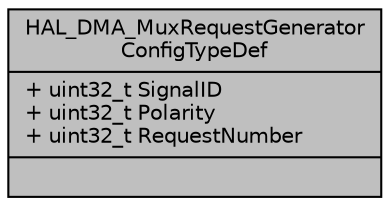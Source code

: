 digraph "HAL_DMA_MuxRequestGeneratorConfigTypeDef"
{
 // LATEX_PDF_SIZE
  edge [fontname="Helvetica",fontsize="10",labelfontname="Helvetica",labelfontsize="10"];
  node [fontname="Helvetica",fontsize="10",shape=record];
  Node1 [label="{HAL_DMA_MuxRequestGenerator\lConfigTypeDef\n|+ uint32_t SignalID\l+ uint32_t Polarity\l+ uint32_t RequestNumber\l|}",height=0.2,width=0.4,color="black", fillcolor="grey75", style="filled", fontcolor="black",tooltip="HAL DMAMUX request generator parameters structure definition."];
}

